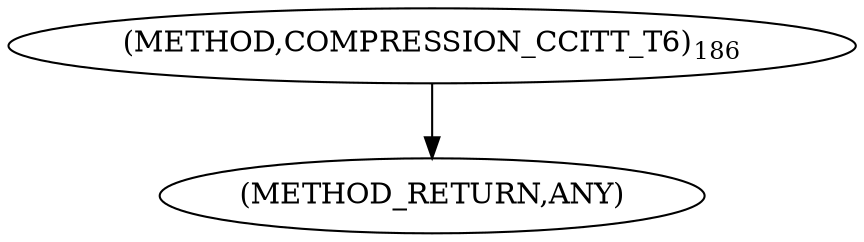 digraph "COMPRESSION_CCITT_T6" {  
"100206" [label = <(METHOD,COMPRESSION_CCITT_T6)<SUB>186</SUB>> ]
"100207" [label = <(METHOD_RETURN,ANY)> ]
  "100206" -> "100207" 
}
